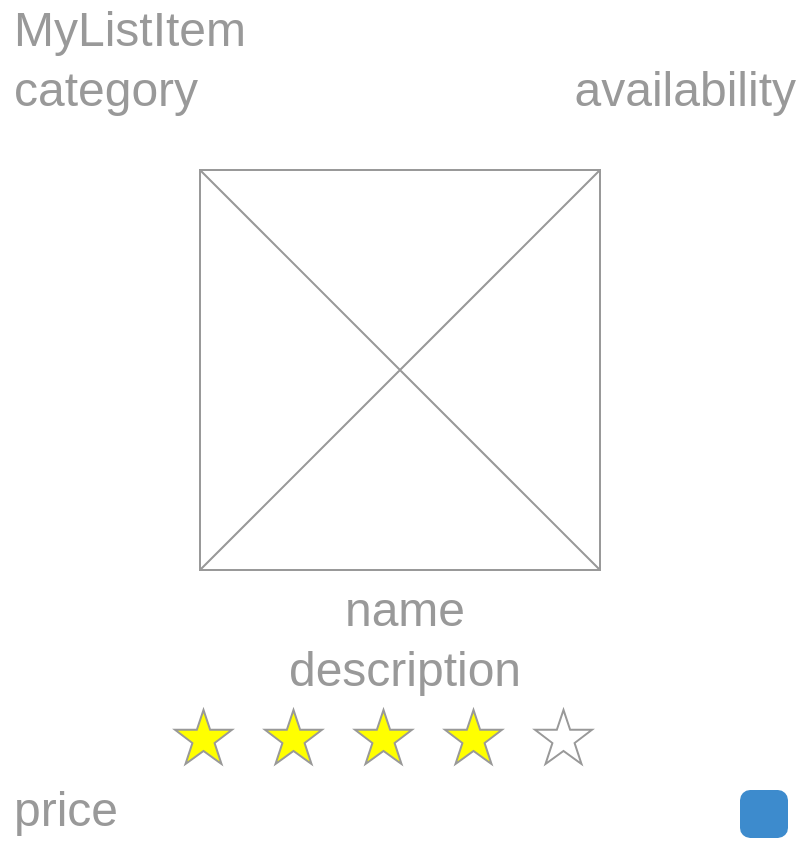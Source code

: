 <mxfile version="13.8.2" type="device"><diagram name="Page-1" id="c9db0220-8083-56f3-ca83-edcdcd058819"><mxGraphModel dx="898" dy="511" grid="1" gridSize="10" guides="1" tooltips="1" connect="1" arrows="1" fold="1" page="1" pageScale="1.5" pageWidth="826" pageHeight="1169" background="#ffffff" math="0" shadow="0"><root><mxCell id="0" style=";html=1;"/><mxCell id="1" style=";html=1;" parent="0"/><object label="MyListItem" widget="label" id="fsYZOI2rv4Vp23KMb_vr-5"><mxCell style="html=1;shadow=0;dashed=0;shape=mxgraph.bootstrap.rect;strokeColor=none;fillColor=none;fontColor=#999999;align=left;spacingLeft=5;whiteSpace=wrap;rounded=0;fontSize=24;" parent="1" vertex="1"><mxGeometry x="10" y="10" width="200" height="20" as="geometry"/></mxCell></object><object label="category" widget="label" binding="productCategory" id="AtvYbSsVAWKluyZxgCrz-20"><mxCell style="html=1;shadow=0;dashed=0;shape=mxgraph.bootstrap.rect;strokeColor=none;fillColor=none;fontColor=#999999;align=left;spacingLeft=5;whiteSpace=wrap;rounded=0;fontSize=24;" vertex="1" parent="1"><mxGeometry x="10" y="40" width="200" height="20" as="geometry"/></mxCell></object><object label="availability" widget="label" binding="productAvailability" id="AtvYbSsVAWKluyZxgCrz-21"><mxCell style="html=1;shadow=0;dashed=0;shape=mxgraph.bootstrap.rect;strokeColor=none;fillColor=none;fontColor=#999999;align=right;spacingLeft=5;whiteSpace=wrap;rounded=0;fontSize=24;" vertex="1" parent="1"><mxGeometry x="210" y="40" width="200" height="20" as="geometry"/></mxCell></object><object label="" widget="image" binding="productImage" ref="https://www.primefaces.org/poseidon/javax.faces.resource/images/product/bamboo-watch.jpg.xhtml?ln=demo" id="AtvYbSsVAWKluyZxgCrz-22"><mxCell style="verticalLabelPosition=bottom;shadow=0;dashed=0;align=center;html=1;verticalAlign=top;strokeWidth=1;shape=mxgraph.mockup.graphics.simpleIcon;strokeColor=#999999;" vertex="1" parent="1"><mxGeometry x="110" y="90" width="200" height="200" as="geometry"/></mxCell></object><object label="name" widget="label" binding="productName" id="AtvYbSsVAWKluyZxgCrz-23"><mxCell style="html=1;shadow=0;dashed=0;shape=mxgraph.bootstrap.rect;strokeColor=none;fillColor=none;fontColor=#999999;align=center;spacingLeft=5;whiteSpace=wrap;rounded=0;fontSize=24;" vertex="1" parent="1"><mxGeometry x="110" y="300" width="200" height="20" as="geometry"/></mxCell></object><object label="description" widget="label" binding="productDescription" id="AtvYbSsVAWKluyZxgCrz-24"><mxCell style="html=1;shadow=0;dashed=0;shape=mxgraph.bootstrap.rect;strokeColor=none;fillColor=none;fontColor=#999999;align=center;spacingLeft=5;whiteSpace=wrap;rounded=0;fontSize=24;" vertex="1" parent="1"><mxGeometry x="10" y="330" width="400" height="20" as="geometry"/></mxCell></object><object label="" widget="rating" binding="productRating" id="AtvYbSsVAWKluyZxgCrz-25"><mxCell style="verticalLabelPosition=bottom;shadow=0;dashed=0;align=center;html=1;verticalAlign=top;strokeWidth=1;shape=mxgraph.mockup.misc.rating;strokeColor=#999999;fillColor=#ffff00;emptyFillColor=#ffffff;grade=4;ratingScale=5;ratingStyle=star;" vertex="1" parent="1"><mxGeometry x="97.5" y="360" width="225" height="30" as="geometry"/></mxCell></object><object label="price" widget="label" binding="productPrice" id="AtvYbSsVAWKluyZxgCrz-26"><mxCell style="html=1;shadow=0;dashed=0;shape=mxgraph.bootstrap.rect;strokeColor=none;fillColor=none;fontColor=#999999;align=left;spacingLeft=5;whiteSpace=wrap;rounded=0;fontSize=24;" vertex="1" parent="1"><mxGeometry x="10" y="400" width="200" height="20" as="geometry"/></mxCell></object><object label="" widget="button" action="order" icon="shopping-cart" id="AtvYbSsVAWKluyZxgCrz-27"><mxCell style="html=1;shadow=0;dashed=0;shape=mxgraph.bootstrap.rrect;align=center;rSize=5;strokeColor=none;fillColor=#3D8BCD;fontColor=#ffffff;fontSize=16;whiteSpace=wrap;rounded=0;" vertex="1" parent="1"><mxGeometry x="380" y="400" width="24" height="24" as="geometry"/></mxCell></object></root></mxGraphModel></diagram></mxfile>